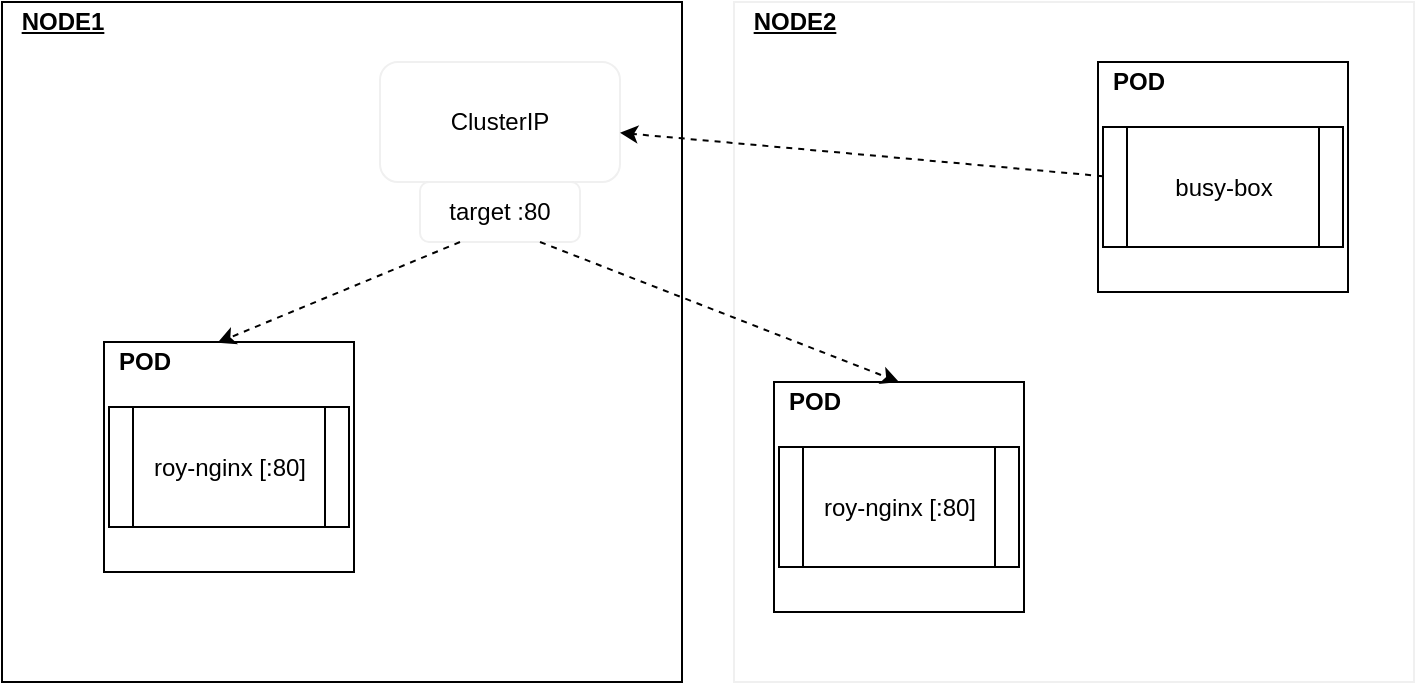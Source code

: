<mxfile version="13.6.5">
    <diagram id="ZpLXnbq_paBLKfTdm-bj" name="Page-1">
        <mxGraphModel dx="866" dy="613" grid="1" gridSize="10" guides="1" tooltips="1" connect="1" arrows="1" fold="1" page="1" pageScale="1" pageWidth="827" pageHeight="1169" math="0" shadow="0">
            <root>
                <mxCell id="0"/>
                <mxCell id="1" parent="0"/>
                <mxCell id="5" value="" style="whiteSpace=wrap;html=1;aspect=fixed;" vertex="1" parent="1">
                    <mxGeometry x="61" y="160" width="340" height="340" as="geometry"/>
                </mxCell>
                <mxCell id="6" value="" style="whiteSpace=wrap;html=1;aspect=fixed;strokeColor=#F0F0F0;" vertex="1" parent="1">
                    <mxGeometry x="427" y="160" width="340" height="340" as="geometry"/>
                </mxCell>
                <mxCell id="7" value="NODE1" style="text;html=1;align=center;verticalAlign=middle;resizable=0;points=[];autosize=1;fontStyle=5" vertex="1" parent="1">
                    <mxGeometry x="61" y="160" width="60" height="20" as="geometry"/>
                </mxCell>
                <mxCell id="8" value="NODE2" style="text;html=1;align=center;verticalAlign=middle;resizable=0;points=[];autosize=1;fontStyle=5" vertex="1" parent="1">
                    <mxGeometry x="427" y="160" width="60" height="20" as="geometry"/>
                </mxCell>
                <mxCell id="13" value="" style="group;fillColor=#0050ef;strokeColor=#001DBC;fontColor=#ffffff;" vertex="1" connectable="0" parent="1">
                    <mxGeometry x="112" y="330" width="125" height="115" as="geometry"/>
                </mxCell>
                <mxCell id="2" value="" style="rounded=0;whiteSpace=wrap;html=1;" vertex="1" parent="13">
                    <mxGeometry width="125" height="115" as="geometry"/>
                </mxCell>
                <mxCell id="10" value="roy-nginx [:80]" style="shape=process;whiteSpace=wrap;html=1;backgroundOutline=1;" vertex="1" parent="13">
                    <mxGeometry x="2.5" y="32.5" width="120" height="60" as="geometry"/>
                </mxCell>
                <mxCell id="11" value="POD" style="text;html=1;align=center;verticalAlign=middle;resizable=0;points=[];autosize=1;fontStyle=1" vertex="1" parent="13">
                    <mxGeometry width="40" height="20" as="geometry"/>
                </mxCell>
                <mxCell id="17" value="" style="group" vertex="1" connectable="0" parent="1">
                    <mxGeometry x="447" y="350" width="125" height="115" as="geometry"/>
                </mxCell>
                <mxCell id="18" value="" style="rounded=0;whiteSpace=wrap;html=1;" vertex="1" parent="17">
                    <mxGeometry width="125" height="115" as="geometry"/>
                </mxCell>
                <mxCell id="19" value="roy-nginx [:80]" style="shape=process;whiteSpace=wrap;html=1;backgroundOutline=1;" vertex="1" parent="17">
                    <mxGeometry x="2.5" y="32.5" width="120" height="60" as="geometry"/>
                </mxCell>
                <mxCell id="20" value="POD" style="text;html=1;align=center;verticalAlign=middle;resizable=0;points=[];autosize=1;fontStyle=1" vertex="1" parent="17">
                    <mxGeometry width="40" height="20" as="geometry"/>
                </mxCell>
                <mxCell id="21" value="" style="group;strokeColor=#f0f0f0;" vertex="1" connectable="0" parent="1">
                    <mxGeometry x="609" y="190" width="125" height="115" as="geometry"/>
                </mxCell>
                <mxCell id="22" value="" style="rounded=0;whiteSpace=wrap;html=1;" vertex="1" parent="21">
                    <mxGeometry width="125" height="115" as="geometry"/>
                </mxCell>
                <mxCell id="23" value="busy-box" style="shape=process;whiteSpace=wrap;html=1;backgroundOutline=1;" vertex="1" parent="21">
                    <mxGeometry x="2.5" y="32.5" width="120" height="60" as="geometry"/>
                </mxCell>
                <mxCell id="24" value="POD" style="text;html=1;align=center;verticalAlign=middle;resizable=0;points=[];autosize=1;fontStyle=1" vertex="1" parent="21">
                    <mxGeometry width="40" height="20" as="geometry"/>
                </mxCell>
                <mxCell id="32" value="" style="group" vertex="1" connectable="0" parent="1">
                    <mxGeometry x="250" y="190" width="120" height="90" as="geometry"/>
                </mxCell>
                <mxCell id="29" value="ClusterIP" style="rounded=1;whiteSpace=wrap;html=1;strokeColor=#F0F0F0;" vertex="1" parent="32">
                    <mxGeometry width="120" height="60" as="geometry"/>
                </mxCell>
                <mxCell id="30" value="target :80" style="rounded=1;whiteSpace=wrap;html=1;strokeColor=#F0F0F0;" vertex="1" parent="32">
                    <mxGeometry x="20" y="60" width="80" height="30" as="geometry"/>
                </mxCell>
                <mxCell id="33" style="rounded=0;orthogonalLoop=1;jettySize=auto;html=1;dashed=1;" edge="1" parent="1" source="23" target="29">
                    <mxGeometry relative="1" as="geometry"/>
                </mxCell>
                <mxCell id="34" style="edgeStyle=none;rounded=0;orthogonalLoop=1;jettySize=auto;html=1;exitX=0.25;exitY=1;exitDx=0;exitDy=0;entryX=0.454;entryY=0.003;entryDx=0;entryDy=0;entryPerimeter=0;dashed=1;" edge="1" parent="1" source="30" target="2">
                    <mxGeometry relative="1" as="geometry"/>
                </mxCell>
                <mxCell id="35" style="edgeStyle=none;rounded=0;orthogonalLoop=1;jettySize=auto;html=1;exitX=0.75;exitY=1;exitDx=0;exitDy=0;entryX=0.5;entryY=0;entryDx=0;entryDy=0;dashed=1;" edge="1" parent="1" source="30" target="18">
                    <mxGeometry relative="1" as="geometry"/>
                </mxCell>
            </root>
        </mxGraphModel>
    </diagram>
</mxfile>